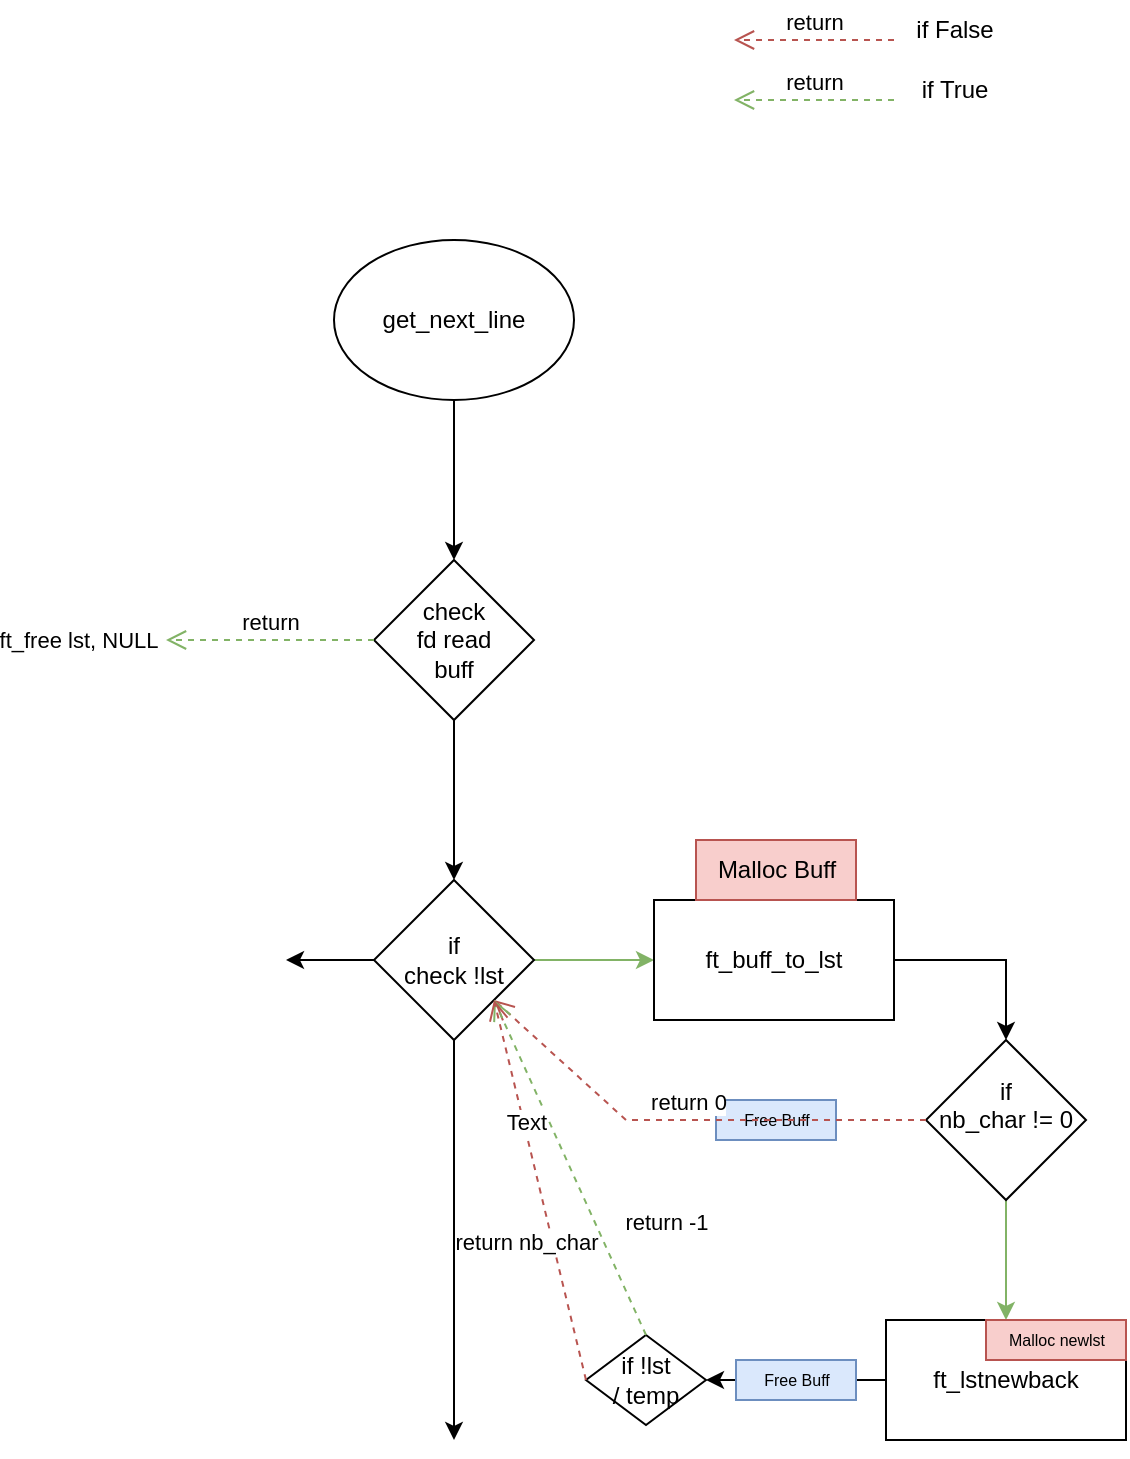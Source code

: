 <mxfile version="22.1.16" type="github">
  <diagram name="Page-1" id="4R9aN6M7RhXQYnO71OzW">
    <mxGraphModel dx="327" dy="543" grid="1" gridSize="10" guides="1" tooltips="1" connect="1" arrows="1" fold="1" page="1" pageScale="1" pageWidth="827" pageHeight="1169" math="0" shadow="0">
      <root>
        <mxCell id="0" />
        <mxCell id="1" parent="0" />
        <mxCell id="JcEWc-roUWXPVBZKM_YU-5" value="" style="edgeStyle=orthogonalEdgeStyle;rounded=0;orthogonalLoop=1;jettySize=auto;html=1;" edge="1" parent="1" source="JcEWc-roUWXPVBZKM_YU-2" target="JcEWc-roUWXPVBZKM_YU-4">
          <mxGeometry relative="1" as="geometry" />
        </mxCell>
        <mxCell id="JcEWc-roUWXPVBZKM_YU-2" value="get_next_line" style="ellipse;whiteSpace=wrap;html=1;" vertex="1" parent="1">
          <mxGeometry x="354" y="120" width="120" height="80" as="geometry" />
        </mxCell>
        <mxCell id="JcEWc-roUWXPVBZKM_YU-9" value="" style="edgeStyle=orthogonalEdgeStyle;rounded=0;orthogonalLoop=1;jettySize=auto;html=1;" edge="1" parent="1" source="JcEWc-roUWXPVBZKM_YU-4" target="JcEWc-roUWXPVBZKM_YU-8">
          <mxGeometry relative="1" as="geometry" />
        </mxCell>
        <mxCell id="JcEWc-roUWXPVBZKM_YU-4" value="check &lt;br&gt;fd&amp;nbsp;read&lt;br&gt;buff" style="rhombus;whiteSpace=wrap;html=1;" vertex="1" parent="1">
          <mxGeometry x="374" y="280" width="80" height="80" as="geometry" />
        </mxCell>
        <mxCell id="JcEWc-roUWXPVBZKM_YU-6" value="return" style="html=1;verticalAlign=bottom;endArrow=open;dashed=1;endSize=8;curved=0;rounded=0;exitX=0;exitY=0.5;exitDx=0;exitDy=0;fillColor=#d5e8d4;strokeColor=#82b366;" edge="1" parent="1" source="JcEWc-roUWXPVBZKM_YU-4">
          <mxGeometry relative="1" as="geometry">
            <mxPoint x="520" y="410" as="sourcePoint" />
            <mxPoint x="270" y="320" as="targetPoint" />
            <Array as="points" />
          </mxGeometry>
        </mxCell>
        <mxCell id="JcEWc-roUWXPVBZKM_YU-7" value="ft_free lst, NULL" style="edgeLabel;html=1;align=center;verticalAlign=middle;resizable=0;points=[];" vertex="1" connectable="0" parent="JcEWc-roUWXPVBZKM_YU-6">
          <mxGeometry x="0.871" relative="1" as="geometry">
            <mxPoint x="-51" as="offset" />
          </mxGeometry>
        </mxCell>
        <mxCell id="JcEWc-roUWXPVBZKM_YU-13" value="" style="edgeStyle=orthogonalEdgeStyle;rounded=0;orthogonalLoop=1;jettySize=auto;html=1;fillColor=#d5e8d4;strokeColor=#82b366;" edge="1" parent="1" source="JcEWc-roUWXPVBZKM_YU-8" target="JcEWc-roUWXPVBZKM_YU-12">
          <mxGeometry relative="1" as="geometry" />
        </mxCell>
        <mxCell id="JcEWc-roUWXPVBZKM_YU-41" value="" style="edgeStyle=orthogonalEdgeStyle;rounded=0;orthogonalLoop=1;jettySize=auto;html=1;" edge="1" parent="1" source="JcEWc-roUWXPVBZKM_YU-8">
          <mxGeometry relative="1" as="geometry">
            <mxPoint x="330" y="480" as="targetPoint" />
          </mxGeometry>
        </mxCell>
        <mxCell id="JcEWc-roUWXPVBZKM_YU-43" value="" style="edgeStyle=orthogonalEdgeStyle;rounded=0;orthogonalLoop=1;jettySize=auto;html=1;" edge="1" parent="1" source="JcEWc-roUWXPVBZKM_YU-8">
          <mxGeometry relative="1" as="geometry">
            <mxPoint x="414" y="720" as="targetPoint" />
          </mxGeometry>
        </mxCell>
        <mxCell id="JcEWc-roUWXPVBZKM_YU-8" value="if &lt;br&gt;check !lst&lt;br&gt;" style="rhombus;whiteSpace=wrap;html=1;" vertex="1" parent="1">
          <mxGeometry x="374" y="440" width="80" height="80" as="geometry" />
        </mxCell>
        <mxCell id="JcEWc-roUWXPVBZKM_YU-16" value="" style="edgeStyle=orthogonalEdgeStyle;rounded=0;orthogonalLoop=1;jettySize=auto;html=1;" edge="1" parent="1" source="JcEWc-roUWXPVBZKM_YU-12" target="JcEWc-roUWXPVBZKM_YU-15">
          <mxGeometry relative="1" as="geometry" />
        </mxCell>
        <mxCell id="JcEWc-roUWXPVBZKM_YU-12" value="ft_buff_to_lst" style="whiteSpace=wrap;html=1;" vertex="1" parent="1">
          <mxGeometry x="514" y="450" width="120" height="60" as="geometry" />
        </mxCell>
        <mxCell id="JcEWc-roUWXPVBZKM_YU-14" value="Free Buff" style="text;html=1;align=center;verticalAlign=middle;resizable=0;points=[];autosize=1;strokeColor=#6c8ebf;fillColor=#dae8fc;fontSize=8;fillStyle=solid;" vertex="1" parent="1">
          <mxGeometry x="545" y="550" width="60" height="20" as="geometry" />
        </mxCell>
        <mxCell id="JcEWc-roUWXPVBZKM_YU-25" value="" style="edgeStyle=orthogonalEdgeStyle;rounded=0;orthogonalLoop=1;jettySize=auto;html=1;fillColor=#d5e8d4;strokeColor=#82b366;" edge="1" parent="1" source="JcEWc-roUWXPVBZKM_YU-15" target="JcEWc-roUWXPVBZKM_YU-24">
          <mxGeometry relative="1" as="geometry" />
        </mxCell>
        <mxCell id="JcEWc-roUWXPVBZKM_YU-15" value="if &lt;br&gt;nb_char != 0&lt;br&gt;&lt;br&gt;" style="rhombus;whiteSpace=wrap;html=1;" vertex="1" parent="1">
          <mxGeometry x="650" y="520" width="80" height="80" as="geometry" />
        </mxCell>
        <mxCell id="JcEWc-roUWXPVBZKM_YU-22" value="return 0" style="html=1;verticalAlign=bottom;endArrow=open;dashed=1;endSize=8;curved=0;rounded=0;entryX=1;entryY=1;entryDx=0;entryDy=0;exitX=0;exitY=0.5;exitDx=0;exitDy=0;fillColor=#f8cecc;strokeColor=#b85450;" edge="1" parent="1" source="JcEWc-roUWXPVBZKM_YU-15" target="JcEWc-roUWXPVBZKM_YU-8">
          <mxGeometry relative="1" as="geometry">
            <mxPoint x="550" y="570" as="sourcePoint" />
            <mxPoint x="470" y="450" as="targetPoint" />
            <Array as="points">
              <mxPoint x="500" y="560" />
            </Array>
          </mxGeometry>
        </mxCell>
        <mxCell id="JcEWc-roUWXPVBZKM_YU-23" value="Malloc Buff" style="text;html=1;align=center;verticalAlign=middle;resizable=0;points=[];autosize=1;strokeColor=#b85450;fillColor=#f8cecc;" vertex="1" parent="1">
          <mxGeometry x="535" y="420" width="80" height="30" as="geometry" />
        </mxCell>
        <mxCell id="JcEWc-roUWXPVBZKM_YU-44" style="edgeStyle=orthogonalEdgeStyle;rounded=0;orthogonalLoop=1;jettySize=auto;html=1;exitX=0;exitY=0.5;exitDx=0;exitDy=0;entryX=1;entryY=0.5;entryDx=0;entryDy=0;" edge="1" parent="1" source="JcEWc-roUWXPVBZKM_YU-24" target="JcEWc-roUWXPVBZKM_YU-27">
          <mxGeometry relative="1" as="geometry" />
        </mxCell>
        <mxCell id="JcEWc-roUWXPVBZKM_YU-24" value="ft_lstnewback" style="whiteSpace=wrap;html=1;" vertex="1" parent="1">
          <mxGeometry x="630" y="660" width="120" height="60" as="geometry" />
        </mxCell>
        <mxCell id="JcEWc-roUWXPVBZKM_YU-27" value="if !lst&lt;br&gt;/ temp&lt;br&gt;" style="rhombus;whiteSpace=wrap;html=1;" vertex="1" parent="1">
          <mxGeometry x="480" y="667.5" width="60" height="45" as="geometry" />
        </mxCell>
        <mxCell id="JcEWc-roUWXPVBZKM_YU-29" value="return -1" style="html=1;verticalAlign=bottom;endArrow=open;dashed=1;endSize=8;curved=0;rounded=0;entryX=1;entryY=1;entryDx=0;entryDy=0;exitX=0.5;exitY=0;exitDx=0;exitDy=0;fillColor=#d5e8d4;strokeColor=#82b366;" edge="1" parent="1" source="JcEWc-roUWXPVBZKM_YU-27" target="JcEWc-roUWXPVBZKM_YU-8">
          <mxGeometry x="-0.575" y="-29" relative="1" as="geometry">
            <mxPoint x="660" y="710" as="sourcePoint" />
            <mxPoint x="580" y="710" as="targetPoint" />
            <mxPoint as="offset" />
          </mxGeometry>
        </mxCell>
        <mxCell id="JcEWc-roUWXPVBZKM_YU-30" value="return" style="html=1;verticalAlign=bottom;endArrow=open;dashed=1;endSize=8;curved=0;rounded=0;fillColor=#f8cecc;strokeColor=#b85450;" edge="1" parent="1">
          <mxGeometry relative="1" as="geometry">
            <mxPoint x="634" y="20" as="sourcePoint" />
            <mxPoint x="554" y="20" as="targetPoint" />
          </mxGeometry>
        </mxCell>
        <mxCell id="JcEWc-roUWXPVBZKM_YU-31" value="return" style="html=1;verticalAlign=bottom;endArrow=open;dashed=1;endSize=8;curved=0;rounded=0;fillColor=#d5e8d4;strokeColor=#82b366;" edge="1" parent="1">
          <mxGeometry relative="1" as="geometry">
            <mxPoint x="634" y="50" as="sourcePoint" />
            <mxPoint x="554" y="50" as="targetPoint" />
          </mxGeometry>
        </mxCell>
        <mxCell id="JcEWc-roUWXPVBZKM_YU-32" value="if False" style="text;html=1;align=center;verticalAlign=middle;resizable=0;points=[];autosize=1;strokeColor=none;fillColor=none;" vertex="1" parent="1">
          <mxGeometry x="634" width="60" height="30" as="geometry" />
        </mxCell>
        <mxCell id="JcEWc-roUWXPVBZKM_YU-33" value="if True" style="text;html=1;align=center;verticalAlign=middle;resizable=0;points=[];autosize=1;strokeColor=none;fillColor=none;" vertex="1" parent="1">
          <mxGeometry x="634" y="30" width="60" height="30" as="geometry" />
        </mxCell>
        <mxCell id="JcEWc-roUWXPVBZKM_YU-34" value="Free Buff" style="text;html=1;align=center;verticalAlign=middle;resizable=0;points=[];autosize=1;strokeColor=#6c8ebf;fillColor=#dae8fc;fontSize=8;" vertex="1" parent="1">
          <mxGeometry x="555" y="680" width="60" height="20" as="geometry" />
        </mxCell>
        <mxCell id="JcEWc-roUWXPVBZKM_YU-45" value="return nb_char" style="html=1;verticalAlign=bottom;endArrow=open;dashed=1;endSize=8;curved=0;rounded=0;entryX=1;entryY=1;entryDx=0;entryDy=0;exitX=0;exitY=0.5;exitDx=0;exitDy=0;fillColor=#f8cecc;strokeColor=#b85450;" edge="1" parent="1" source="JcEWc-roUWXPVBZKM_YU-27" target="JcEWc-roUWXPVBZKM_YU-8">
          <mxGeometry x="-0.331" y="15" relative="1" as="geometry">
            <mxPoint x="520" y="898" as="sourcePoint" />
            <mxPoint x="444" y="730" as="targetPoint" />
            <mxPoint as="offset" />
          </mxGeometry>
        </mxCell>
        <mxCell id="JcEWc-roUWXPVBZKM_YU-46" value="Text" style="edgeLabel;html=1;align=center;verticalAlign=middle;resizable=0;points=[];" vertex="1" connectable="0" parent="JcEWc-roUWXPVBZKM_YU-45">
          <mxGeometry x="0.35" y="-1" relative="1" as="geometry">
            <mxPoint y="-1" as="offset" />
          </mxGeometry>
        </mxCell>
        <mxCell id="JcEWc-roUWXPVBZKM_YU-47" value="Malloc newlst" style="text;html=1;align=center;verticalAlign=middle;resizable=0;points=[];autosize=1;strokeColor=#b85450;fillColor=#f8cecc;strokeWidth=1;fontSize=8;" vertex="1" parent="1">
          <mxGeometry x="680" y="660" width="70" height="20" as="geometry" />
        </mxCell>
      </root>
    </mxGraphModel>
  </diagram>
</mxfile>
